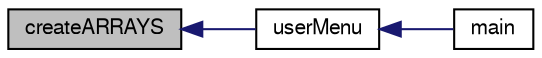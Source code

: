 digraph G
{
  edge [fontname="FreeSans",fontsize="10",labelfontname="FreeSans",labelfontsize="10"];
  node [fontname="FreeSans",fontsize="10",shape=record];
  rankdir=LR;
  Node1 [label="createARRAYS",height=0.2,width=0.4,color="black", fillcolor="grey75", style="filled" fontcolor="black"];
  Node1 -> Node2 [dir=back,color="midnightblue",fontsize="10",style="solid"];
  Node2 [label="userMenu",height=0.2,width=0.4,color="black", fillcolor="white", style="filled",URL="$_delouth_mansfield-_assn4-_functions_8cpp.html#adcd155b8f245b1bf80a9863a6301f4ff"];
  Node2 -> Node3 [dir=back,color="midnightblue",fontsize="10",style="solid"];
  Node3 [label="main",height=0.2,width=0.4,color="black", fillcolor="white", style="filled",URL="$_delouth_mansfield-_assn4-_functions_8cpp.html#ae66f6b31b5ad750f1fe042a706a4e3d4"];
}
